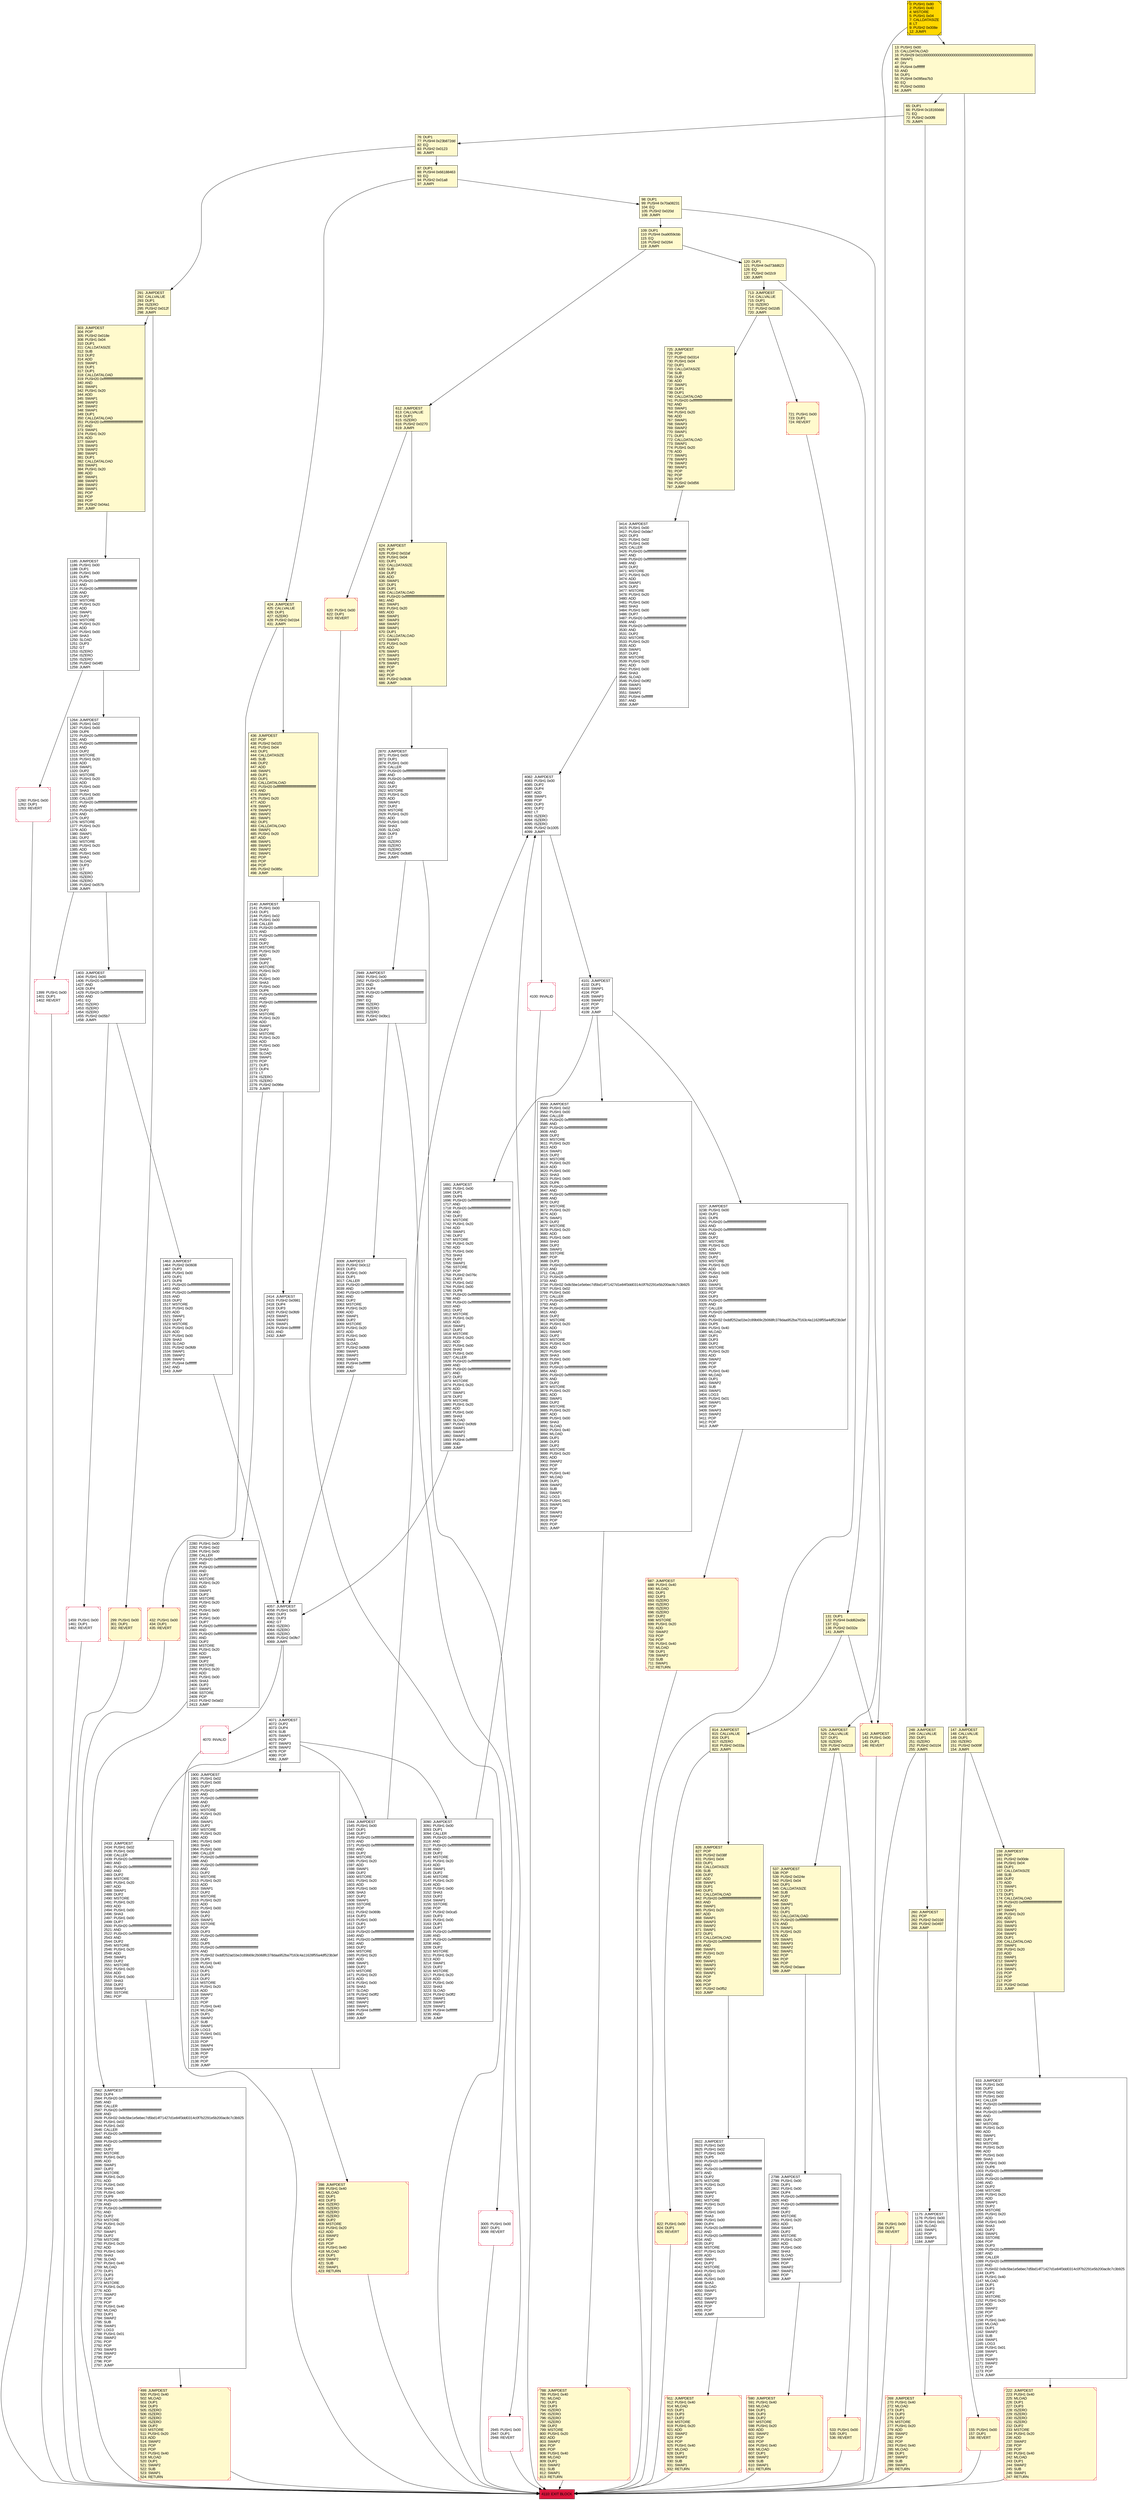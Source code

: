 digraph G {
bgcolor=transparent rankdir=UD;
node [shape=box style=filled color=black fillcolor=white fontname=arial fontcolor=black];
98 [label="98: DUP1\l99: PUSH4 0x70a08231\l104: EQ\l105: PUSH2 0x020d\l108: JUMPI\l" fillcolor=lemonchiffon ];
1175 [label="1175: JUMPDEST\l1176: PUSH1 0x00\l1178: PUSH1 0x01\l1180: SLOAD\l1181: SWAP1\l1182: POP\l1183: SWAP1\l1184: JUMP\l" ];
291 [label="291: JUMPDEST\l292: CALLVALUE\l293: DUP1\l294: ISZERO\l295: PUSH2 0x012f\l298: JUMPI\l" fillcolor=lemonchiffon ];
4101 [label="4101: JUMPDEST\l4102: DUP1\l4103: SWAP1\l4104: POP\l4105: SWAP3\l4106: SWAP2\l4107: POP\l4108: POP\l4109: JUMP\l" ];
147 [label="147: JUMPDEST\l148: CALLVALUE\l149: DUP1\l150: ISZERO\l151: PUSH2 0x009f\l154: JUMPI\l" fillcolor=lemonchiffon ];
299 [label="299: PUSH1 0x00\l301: DUP1\l302: REVERT\l" fillcolor=lemonchiffon shape=Msquare color=crimson ];
3559 [label="3559: JUMPDEST\l3560: PUSH1 0x02\l3562: PUSH1 0x00\l3564: CALLER\l3565: PUSH20 0xffffffffffffffffffffffffffffffffffffffff\l3586: AND\l3587: PUSH20 0xffffffffffffffffffffffffffffffffffffffff\l3608: AND\l3609: DUP2\l3610: MSTORE\l3611: PUSH1 0x20\l3613: ADD\l3614: SWAP1\l3615: DUP2\l3616: MSTORE\l3617: PUSH1 0x20\l3619: ADD\l3620: PUSH1 0x00\l3622: SHA3\l3623: PUSH1 0x00\l3625: DUP6\l3626: PUSH20 0xffffffffffffffffffffffffffffffffffffffff\l3647: AND\l3648: PUSH20 0xffffffffffffffffffffffffffffffffffffffff\l3669: AND\l3670: DUP2\l3671: MSTORE\l3672: PUSH1 0x20\l3674: ADD\l3675: SWAP1\l3676: DUP2\l3677: MSTORE\l3678: PUSH1 0x20\l3680: ADD\l3681: PUSH1 0x00\l3683: SHA3\l3684: DUP2\l3685: SWAP1\l3686: SSTORE\l3687: POP\l3688: DUP3\l3689: PUSH20 0xffffffffffffffffffffffffffffffffffffffff\l3710: AND\l3711: CALLER\l3712: PUSH20 0xffffffffffffffffffffffffffffffffffffffff\l3733: AND\l3734: PUSH32 0x8c5be1e5ebec7d5bd14f71427d1e84f3dd0314c0f7b2291e5b200ac8c7c3b925\l3767: PUSH1 0x02\l3769: PUSH1 0x00\l3771: CALLER\l3772: PUSH20 0xffffffffffffffffffffffffffffffffffffffff\l3793: AND\l3794: PUSH20 0xffffffffffffffffffffffffffffffffffffffff\l3815: AND\l3816: DUP2\l3817: MSTORE\l3818: PUSH1 0x20\l3820: ADD\l3821: SWAP1\l3822: DUP2\l3823: MSTORE\l3824: PUSH1 0x20\l3826: ADD\l3827: PUSH1 0x00\l3829: SHA3\l3830: PUSH1 0x00\l3832: DUP8\l3833: PUSH20 0xffffffffffffffffffffffffffffffffffffffff\l3854: AND\l3855: PUSH20 0xffffffffffffffffffffffffffffffffffffffff\l3876: AND\l3877: DUP2\l3878: MSTORE\l3879: PUSH1 0x20\l3881: ADD\l3882: SWAP1\l3883: DUP2\l3884: MSTORE\l3885: PUSH1 0x20\l3887: ADD\l3888: PUSH1 0x00\l3890: SHA3\l3891: SLOAD\l3892: PUSH1 0x40\l3894: MLOAD\l3895: DUP1\l3896: DUP3\l3897: DUP2\l3898: MSTORE\l3899: PUSH1 0x20\l3901: ADD\l3902: SWAP2\l3903: POP\l3904: POP\l3905: PUSH1 0x40\l3907: MLOAD\l3908: DUP1\l3909: SWAP2\l3910: SUB\l3911: SWAP1\l3912: LOG3\l3913: PUSH1 0x01\l3915: SWAP1\l3916: POP\l3917: SWAP3\l3918: SWAP2\l3919: POP\l3920: POP\l3921: JUMP\l" ];
142 [label="142: JUMPDEST\l143: PUSH1 0x00\l145: DUP1\l146: REVERT\l" fillcolor=lemonchiffon shape=Msquare color=crimson ];
3414 [label="3414: JUMPDEST\l3415: PUSH1 0x00\l3417: PUSH2 0x0de7\l3420: DUP3\l3421: PUSH1 0x02\l3423: PUSH1 0x00\l3425: CALLER\l3426: PUSH20 0xffffffffffffffffffffffffffffffffffffffff\l3447: AND\l3448: PUSH20 0xffffffffffffffffffffffffffffffffffffffff\l3469: AND\l3470: DUP2\l3471: MSTORE\l3472: PUSH1 0x20\l3474: ADD\l3475: SWAP1\l3476: DUP2\l3477: MSTORE\l3478: PUSH1 0x20\l3480: ADD\l3481: PUSH1 0x00\l3483: SHA3\l3484: PUSH1 0x00\l3486: DUP7\l3487: PUSH20 0xffffffffffffffffffffffffffffffffffffffff\l3508: AND\l3509: PUSH20 0xffffffffffffffffffffffffffffffffffffffff\l3530: AND\l3531: DUP2\l3532: MSTORE\l3533: PUSH1 0x20\l3535: ADD\l3536: SWAP1\l3537: DUP2\l3538: MSTORE\l3539: PUSH1 0x20\l3541: ADD\l3542: PUSH1 0x00\l3544: SHA3\l3545: SLOAD\l3546: PUSH2 0x0ff2\l3549: SWAP1\l3550: SWAP2\l3551: SWAP1\l3552: PUSH4 0xffffffff\l3557: AND\l3558: JUMP\l" ];
4110 [label="4110: EXIT BLOCK\l" fillcolor=crimson ];
432 [label="432: PUSH1 0x00\l434: DUP1\l435: REVERT\l" fillcolor=lemonchiffon shape=Msquare color=crimson ];
1459 [label="1459: PUSH1 0x00\l1461: DUP1\l1462: REVERT\l" shape=Msquare color=crimson ];
687 [label="687: JUMPDEST\l688: PUSH1 0x40\l690: MLOAD\l691: DUP1\l692: DUP3\l693: ISZERO\l694: ISZERO\l695: ISZERO\l696: ISZERO\l697: DUP2\l698: MSTORE\l699: PUSH1 0x20\l701: ADD\l702: SWAP2\l703: POP\l704: POP\l705: PUSH1 0x40\l707: MLOAD\l708: DUP1\l709: SWAP2\l710: SUB\l711: SWAP1\l712: RETURN\l" fillcolor=lemonchiffon shape=Msquare color=crimson ];
109 [label="109: DUP1\l110: PUSH4 0xa9059cbb\l115: EQ\l116: PUSH2 0x0264\l119: JUMPI\l" fillcolor=lemonchiffon ];
822 [label="822: PUSH1 0x00\l824: DUP1\l825: REVERT\l" fillcolor=lemonchiffon shape=Msquare color=crimson ];
13 [label="13: PUSH1 0x00\l15: CALLDATALOAD\l16: PUSH29 0x0100000000000000000000000000000000000000000000000000000000\l46: SWAP1\l47: DIV\l48: PUSH4 0xffffffff\l53: AND\l54: DUP1\l55: PUSH4 0x095ea7b3\l60: EQ\l61: PUSH2 0x0093\l64: JUMPI\l" fillcolor=lemonchiffon ];
525 [label="525: JUMPDEST\l526: CALLVALUE\l527: DUP1\l528: ISZERO\l529: PUSH2 0x0219\l532: JUMPI\l" fillcolor=lemonchiffon ];
1185 [label="1185: JUMPDEST\l1186: PUSH1 0x00\l1188: DUP1\l1189: PUSH1 0x00\l1191: DUP6\l1192: PUSH20 0xffffffffffffffffffffffffffffffffffffffff\l1213: AND\l1214: PUSH20 0xffffffffffffffffffffffffffffffffffffffff\l1235: AND\l1236: DUP2\l1237: MSTORE\l1238: PUSH1 0x20\l1240: ADD\l1241: SWAP1\l1242: DUP2\l1243: MSTORE\l1244: PUSH1 0x20\l1246: ADD\l1247: PUSH1 0x00\l1249: SHA3\l1250: SLOAD\l1251: DUP3\l1252: GT\l1253: ISZERO\l1254: ISZERO\l1255: ISZERO\l1256: PUSH2 0x04f0\l1259: JUMPI\l" ];
1900 [label="1900: JUMPDEST\l1901: PUSH1 0x02\l1903: PUSH1 0x00\l1905: DUP7\l1906: PUSH20 0xffffffffffffffffffffffffffffffffffffffff\l1927: AND\l1928: PUSH20 0xffffffffffffffffffffffffffffffffffffffff\l1949: AND\l1950: DUP2\l1951: MSTORE\l1952: PUSH1 0x20\l1954: ADD\l1955: SWAP1\l1956: DUP2\l1957: MSTORE\l1958: PUSH1 0x20\l1960: ADD\l1961: PUSH1 0x00\l1963: SHA3\l1964: PUSH1 0x00\l1966: CALLER\l1967: PUSH20 0xffffffffffffffffffffffffffffffffffffffff\l1988: AND\l1989: PUSH20 0xffffffffffffffffffffffffffffffffffffffff\l2010: AND\l2011: DUP2\l2012: MSTORE\l2013: PUSH1 0x20\l2015: ADD\l2016: SWAP1\l2017: DUP2\l2018: MSTORE\l2019: PUSH1 0x20\l2021: ADD\l2022: PUSH1 0x00\l2024: SHA3\l2025: DUP2\l2026: SWAP1\l2027: SSTORE\l2028: POP\l2029: DUP3\l2030: PUSH20 0xffffffffffffffffffffffffffffffffffffffff\l2051: AND\l2052: DUP5\l2053: PUSH20 0xffffffffffffffffffffffffffffffffffffffff\l2074: AND\l2075: PUSH32 0xddf252ad1be2c89b69c2b068fc378daa952ba7f163c4a11628f55a4df523b3ef\l2108: DUP5\l2109: PUSH1 0x40\l2111: MLOAD\l2112: DUP1\l2113: DUP3\l2114: DUP2\l2115: MSTORE\l2116: PUSH1 0x20\l2118: ADD\l2119: SWAP2\l2120: POP\l2121: POP\l2122: PUSH1 0x40\l2124: MLOAD\l2125: DUP1\l2126: SWAP2\l2127: SUB\l2128: SWAP1\l2129: LOG3\l2130: PUSH1 0x01\l2132: SWAP1\l2133: POP\l2134: SWAP4\l2135: SWAP3\l2136: POP\l2137: POP\l2138: POP\l2139: JUMP\l" ];
3005 [label="3005: PUSH1 0x00\l3007: DUP1\l3008: REVERT\l" shape=Msquare color=crimson ];
436 [label="436: JUMPDEST\l437: POP\l438: PUSH2 0x01f3\l441: PUSH1 0x04\l443: DUP1\l444: CALLDATASIZE\l445: SUB\l446: DUP2\l447: ADD\l448: SWAP1\l449: DUP1\l450: DUP1\l451: CALLDATALOAD\l452: PUSH20 0xffffffffffffffffffffffffffffffffffffffff\l473: AND\l474: SWAP1\l475: PUSH1 0x20\l477: ADD\l478: SWAP1\l479: SWAP3\l480: SWAP2\l481: SWAP1\l482: DUP1\l483: CALLDATALOAD\l484: SWAP1\l485: PUSH1 0x20\l487: ADD\l488: SWAP1\l489: SWAP3\l490: SWAP2\l491: SWAP1\l492: POP\l493: POP\l494: POP\l495: PUSH2 0x085c\l498: JUMP\l" fillcolor=lemonchiffon ];
2945 [label="2945: PUSH1 0x00\l2947: DUP1\l2948: REVERT\l" shape=Msquare color=crimson ];
256 [label="256: PUSH1 0x00\l258: DUP1\l259: REVERT\l" fillcolor=lemonchiffon shape=Msquare color=crimson ];
1403 [label="1403: JUMPDEST\l1404: PUSH1 0x00\l1406: PUSH20 0xffffffffffffffffffffffffffffffffffffffff\l1427: AND\l1428: DUP4\l1429: PUSH20 0xffffffffffffffffffffffffffffffffffffffff\l1450: AND\l1451: EQ\l1452: ISZERO\l1453: ISZERO\l1454: ISZERO\l1455: PUSH2 0x05b7\l1458: JUMPI\l" ];
2280 [label="2280: PUSH1 0x00\l2282: PUSH1 0x02\l2284: PUSH1 0x00\l2286: CALLER\l2287: PUSH20 0xffffffffffffffffffffffffffffffffffffffff\l2308: AND\l2309: PUSH20 0xffffffffffffffffffffffffffffffffffffffff\l2330: AND\l2331: DUP2\l2332: MSTORE\l2333: PUSH1 0x20\l2335: ADD\l2336: SWAP1\l2337: DUP2\l2338: MSTORE\l2339: PUSH1 0x20\l2341: ADD\l2342: PUSH1 0x00\l2344: SHA3\l2345: PUSH1 0x00\l2347: DUP7\l2348: PUSH20 0xffffffffffffffffffffffffffffffffffffffff\l2369: AND\l2370: PUSH20 0xffffffffffffffffffffffffffffffffffffffff\l2391: AND\l2392: DUP2\l2393: MSTORE\l2394: PUSH1 0x20\l2396: ADD\l2397: SWAP1\l2398: DUP2\l2399: MSTORE\l2400: PUSH1 0x20\l2402: ADD\l2403: PUSH1 0x00\l2405: SHA3\l2406: DUP2\l2407: SWAP1\l2408: SSTORE\l2409: POP\l2410: PUSH2 0x0a02\l2413: JUMP\l" ];
788 [label="788: JUMPDEST\l789: PUSH1 0x40\l791: MLOAD\l792: DUP1\l793: DUP3\l794: ISZERO\l795: ISZERO\l796: ISZERO\l797: ISZERO\l798: DUP2\l799: MSTORE\l800: PUSH1 0x20\l802: ADD\l803: SWAP2\l804: POP\l805: POP\l806: PUSH1 0x40\l808: MLOAD\l809: DUP1\l810: SWAP2\l811: SUB\l812: SWAP1\l813: RETURN\l" fillcolor=lemonchiffon shape=Msquare color=crimson ];
624 [label="624: JUMPDEST\l625: POP\l626: PUSH2 0x02af\l629: PUSH1 0x04\l631: DUP1\l632: CALLDATASIZE\l633: SUB\l634: DUP2\l635: ADD\l636: SWAP1\l637: DUP1\l638: DUP1\l639: CALLDATALOAD\l640: PUSH20 0xffffffffffffffffffffffffffffffffffffffff\l661: AND\l662: SWAP1\l663: PUSH1 0x20\l665: ADD\l666: SWAP1\l667: SWAP3\l668: SWAP2\l669: SWAP1\l670: DUP1\l671: CALLDATALOAD\l672: SWAP1\l673: PUSH1 0x20\l675: ADD\l676: SWAP1\l677: SWAP3\l678: SWAP2\l679: SWAP1\l680: POP\l681: POP\l682: POP\l683: PUSH2 0x0b36\l686: JUMP\l" fillcolor=lemonchiffon ];
713 [label="713: JUMPDEST\l714: CALLVALUE\l715: DUP1\l716: ISZERO\l717: PUSH2 0x02d5\l720: JUMPI\l" fillcolor=lemonchiffon ];
398 [label="398: JUMPDEST\l399: PUSH1 0x40\l401: MLOAD\l402: DUP1\l403: DUP3\l404: ISZERO\l405: ISZERO\l406: ISZERO\l407: ISZERO\l408: DUP2\l409: MSTORE\l410: PUSH1 0x20\l412: ADD\l413: SWAP2\l414: POP\l415: POP\l416: PUSH1 0x40\l418: MLOAD\l419: DUP1\l420: SWAP2\l421: SUB\l422: SWAP1\l423: RETURN\l" fillcolor=lemonchiffon shape=Msquare color=crimson ];
1264 [label="1264: JUMPDEST\l1265: PUSH1 0x02\l1267: PUSH1 0x00\l1269: DUP6\l1270: PUSH20 0xffffffffffffffffffffffffffffffffffffffff\l1291: AND\l1292: PUSH20 0xffffffffffffffffffffffffffffffffffffffff\l1313: AND\l1314: DUP2\l1315: MSTORE\l1316: PUSH1 0x20\l1318: ADD\l1319: SWAP1\l1320: DUP2\l1321: MSTORE\l1322: PUSH1 0x20\l1324: ADD\l1325: PUSH1 0x00\l1327: SHA3\l1328: PUSH1 0x00\l1330: CALLER\l1331: PUSH20 0xffffffffffffffffffffffffffffffffffffffff\l1352: AND\l1353: PUSH20 0xffffffffffffffffffffffffffffffffffffffff\l1374: AND\l1375: DUP2\l1376: MSTORE\l1377: PUSH1 0x20\l1379: ADD\l1380: SWAP1\l1381: DUP2\l1382: MSTORE\l1383: PUSH1 0x20\l1385: ADD\l1386: PUSH1 0x00\l1388: SHA3\l1389: SLOAD\l1390: DUP3\l1391: GT\l1392: ISZERO\l1393: ISZERO\l1394: ISZERO\l1395: PUSH2 0x057b\l1398: JUMPI\l" ];
120 [label="120: DUP1\l121: PUSH4 0xd73dd623\l126: EQ\l127: PUSH2 0x02c9\l130: JUMPI\l" fillcolor=lemonchiffon ];
533 [label="533: PUSH1 0x00\l535: DUP1\l536: REVERT\l" fillcolor=lemonchiffon shape=Msquare color=crimson ];
2414 [label="2414: JUMPDEST\l2415: PUSH2 0x0981\l2418: DUP4\l2419: DUP3\l2420: PUSH2 0x0fd9\l2423: SWAP1\l2424: SWAP2\l2425: SWAP1\l2426: PUSH4 0xffffffff\l2431: AND\l2432: JUMP\l" ];
725 [label="725: JUMPDEST\l726: POP\l727: PUSH2 0x0314\l730: PUSH1 0x04\l732: DUP1\l733: CALLDATASIZE\l734: SUB\l735: DUP2\l736: ADD\l737: SWAP1\l738: DUP1\l739: DUP1\l740: CALLDATALOAD\l741: PUSH20 0xffffffffffffffffffffffffffffffffffffffff\l762: AND\l763: SWAP1\l764: PUSH1 0x20\l766: ADD\l767: SWAP1\l768: SWAP3\l769: SWAP2\l770: SWAP1\l771: DUP1\l772: CALLDATALOAD\l773: SWAP1\l774: PUSH1 0x20\l776: ADD\l777: SWAP1\l778: SWAP3\l779: SWAP2\l780: SWAP1\l781: POP\l782: POP\l783: POP\l784: PUSH2 0x0d56\l787: JUMP\l" fillcolor=lemonchiffon ];
155 [label="155: PUSH1 0x00\l157: DUP1\l158: REVERT\l" fillcolor=lemonchiffon shape=Msquare color=crimson ];
3090 [label="3090: JUMPDEST\l3091: PUSH1 0x00\l3093: DUP1\l3094: CALLER\l3095: PUSH20 0xffffffffffffffffffffffffffffffffffffffff\l3116: AND\l3117: PUSH20 0xffffffffffffffffffffffffffffffffffffffff\l3138: AND\l3139: DUP2\l3140: MSTORE\l3141: PUSH1 0x20\l3143: ADD\l3144: SWAP1\l3145: DUP2\l3146: MSTORE\l3147: PUSH1 0x20\l3149: ADD\l3150: PUSH1 0x00\l3152: SHA3\l3153: DUP2\l3154: SWAP1\l3155: SSTORE\l3156: POP\l3157: PUSH2 0x0ca5\l3160: DUP3\l3161: PUSH1 0x00\l3163: DUP1\l3164: DUP7\l3165: PUSH20 0xffffffffffffffffffffffffffffffffffffffff\l3186: AND\l3187: PUSH20 0xffffffffffffffffffffffffffffffffffffffff\l3208: AND\l3209: DUP2\l3210: MSTORE\l3211: PUSH1 0x20\l3213: ADD\l3214: SWAP1\l3215: DUP2\l3216: MSTORE\l3217: PUSH1 0x20\l3219: ADD\l3220: PUSH1 0x00\l3222: SHA3\l3223: SLOAD\l3224: PUSH2 0x0ff2\l3227: SWAP1\l3228: SWAP2\l3229: SWAP1\l3230: PUSH4 0xffffffff\l3235: AND\l3236: JUMP\l" ];
4100 [label="4100: INVALID\l" shape=Msquare color=crimson ];
2140 [label="2140: JUMPDEST\l2141: PUSH1 0x00\l2143: DUP1\l2144: PUSH1 0x02\l2146: PUSH1 0x00\l2148: CALLER\l2149: PUSH20 0xffffffffffffffffffffffffffffffffffffffff\l2170: AND\l2171: PUSH20 0xffffffffffffffffffffffffffffffffffffffff\l2192: AND\l2193: DUP2\l2194: MSTORE\l2195: PUSH1 0x20\l2197: ADD\l2198: SWAP1\l2199: DUP2\l2200: MSTORE\l2201: PUSH1 0x20\l2203: ADD\l2204: PUSH1 0x00\l2206: SHA3\l2207: PUSH1 0x00\l2209: DUP6\l2210: PUSH20 0xffffffffffffffffffffffffffffffffffffffff\l2231: AND\l2232: PUSH20 0xffffffffffffffffffffffffffffffffffffffff\l2253: AND\l2254: DUP2\l2255: MSTORE\l2256: PUSH1 0x20\l2258: ADD\l2259: SWAP1\l2260: DUP2\l2261: MSTORE\l2262: PUSH1 0x20\l2264: ADD\l2265: PUSH1 0x00\l2267: SHA3\l2268: SLOAD\l2269: SWAP1\l2270: POP\l2271: DUP1\l2272: DUP4\l2273: LT\l2274: ISZERO\l2275: ISZERO\l2276: PUSH2 0x096e\l2279: JUMPI\l" ];
911 [label="911: JUMPDEST\l912: PUSH1 0x40\l914: MLOAD\l915: DUP1\l916: DUP3\l917: DUP2\l918: MSTORE\l919: PUSH1 0x20\l921: ADD\l922: SWAP2\l923: POP\l924: POP\l925: PUSH1 0x40\l927: MLOAD\l928: DUP1\l929: SWAP2\l930: SUB\l931: SWAP1\l932: RETURN\l" fillcolor=lemonchiffon shape=Msquare color=crimson ];
269 [label="269: JUMPDEST\l270: PUSH1 0x40\l272: MLOAD\l273: DUP1\l274: DUP3\l275: DUP2\l276: MSTORE\l277: PUSH1 0x20\l279: ADD\l280: SWAP2\l281: POP\l282: POP\l283: PUSH1 0x40\l285: MLOAD\l286: DUP1\l287: SWAP2\l288: SUB\l289: SWAP1\l290: RETURN\l" fillcolor=lemonchiffon shape=Msquare color=crimson ];
814 [label="814: JUMPDEST\l815: CALLVALUE\l816: DUP1\l817: ISZERO\l818: PUSH2 0x033a\l821: JUMPI\l" fillcolor=lemonchiffon ];
159 [label="159: JUMPDEST\l160: POP\l161: PUSH2 0x00de\l164: PUSH1 0x04\l166: DUP1\l167: CALLDATASIZE\l168: SUB\l169: DUP2\l170: ADD\l171: SWAP1\l172: DUP1\l173: DUP1\l174: CALLDATALOAD\l175: PUSH20 0xffffffffffffffffffffffffffffffffffffffff\l196: AND\l197: SWAP1\l198: PUSH1 0x20\l200: ADD\l201: SWAP1\l202: SWAP3\l203: SWAP2\l204: SWAP1\l205: DUP1\l206: CALLDATALOAD\l207: SWAP1\l208: PUSH1 0x20\l210: ADD\l211: SWAP1\l212: SWAP3\l213: SWAP2\l214: SWAP1\l215: POP\l216: POP\l217: POP\l218: PUSH2 0x03a5\l221: JUMP\l" fillcolor=lemonchiffon ];
3009 [label="3009: JUMPDEST\l3010: PUSH2 0x0c12\l3013: DUP3\l3014: PUSH1 0x00\l3016: DUP1\l3017: CALLER\l3018: PUSH20 0xffffffffffffffffffffffffffffffffffffffff\l3039: AND\l3040: PUSH20 0xffffffffffffffffffffffffffffffffffffffff\l3061: AND\l3062: DUP2\l3063: MSTORE\l3064: PUSH1 0x20\l3066: ADD\l3067: SWAP1\l3068: DUP2\l3069: MSTORE\l3070: PUSH1 0x20\l3072: ADD\l3073: PUSH1 0x00\l3075: SHA3\l3076: SLOAD\l3077: PUSH2 0x0fd9\l3080: SWAP1\l3081: SWAP2\l3082: SWAP1\l3083: PUSH4 0xffffffff\l3088: AND\l3089: JUMP\l" ];
537 [label="537: JUMPDEST\l538: POP\l539: PUSH2 0x024e\l542: PUSH1 0x04\l544: DUP1\l545: CALLDATASIZE\l546: SUB\l547: DUP2\l548: ADD\l549: SWAP1\l550: DUP1\l551: DUP1\l552: CALLDATALOAD\l553: PUSH20 0xffffffffffffffffffffffffffffffffffffffff\l574: AND\l575: SWAP1\l576: PUSH1 0x20\l578: ADD\l579: SWAP1\l580: SWAP3\l581: SWAP2\l582: SWAP1\l583: POP\l584: POP\l585: POP\l586: PUSH2 0x0aee\l589: JUMP\l" fillcolor=lemonchiffon ];
2433 [label="2433: JUMPDEST\l2434: PUSH1 0x02\l2436: PUSH1 0x00\l2438: CALLER\l2439: PUSH20 0xffffffffffffffffffffffffffffffffffffffff\l2460: AND\l2461: PUSH20 0xffffffffffffffffffffffffffffffffffffffff\l2482: AND\l2483: DUP2\l2484: MSTORE\l2485: PUSH1 0x20\l2487: ADD\l2488: SWAP1\l2489: DUP2\l2490: MSTORE\l2491: PUSH1 0x20\l2493: ADD\l2494: PUSH1 0x00\l2496: SHA3\l2497: PUSH1 0x00\l2499: DUP7\l2500: PUSH20 0xffffffffffffffffffffffffffffffffffffffff\l2521: AND\l2522: PUSH20 0xffffffffffffffffffffffffffffffffffffffff\l2543: AND\l2544: DUP2\l2545: MSTORE\l2546: PUSH1 0x20\l2548: ADD\l2549: SWAP1\l2550: DUP2\l2551: MSTORE\l2552: PUSH1 0x20\l2554: ADD\l2555: PUSH1 0x00\l2557: SHA3\l2558: DUP2\l2559: SWAP1\l2560: SSTORE\l2561: POP\l" ];
131 [label="131: DUP1\l132: PUSH4 0xdd62ed3e\l137: EQ\l138: PUSH2 0x032e\l141: JUMPI\l" fillcolor=lemonchiffon ];
826 [label="826: JUMPDEST\l827: POP\l828: PUSH2 0x038f\l831: PUSH1 0x04\l833: DUP1\l834: CALLDATASIZE\l835: SUB\l836: DUP2\l837: ADD\l838: SWAP1\l839: DUP1\l840: DUP1\l841: CALLDATALOAD\l842: PUSH20 0xffffffffffffffffffffffffffffffffffffffff\l863: AND\l864: SWAP1\l865: PUSH1 0x20\l867: ADD\l868: SWAP1\l869: SWAP3\l870: SWAP2\l871: SWAP1\l872: DUP1\l873: CALLDATALOAD\l874: PUSH20 0xffffffffffffffffffffffffffffffffffffffff\l895: AND\l896: SWAP1\l897: PUSH1 0x20\l899: ADD\l900: SWAP1\l901: SWAP3\l902: SWAP2\l903: SWAP1\l904: POP\l905: POP\l906: POP\l907: PUSH2 0x0f52\l910: JUMP\l" fillcolor=lemonchiffon ];
3922 [label="3922: JUMPDEST\l3923: PUSH1 0x00\l3925: PUSH1 0x02\l3927: PUSH1 0x00\l3929: DUP5\l3930: PUSH20 0xffffffffffffffffffffffffffffffffffffffff\l3951: AND\l3952: PUSH20 0xffffffffffffffffffffffffffffffffffffffff\l3973: AND\l3974: DUP2\l3975: MSTORE\l3976: PUSH1 0x20\l3978: ADD\l3979: SWAP1\l3980: DUP2\l3981: MSTORE\l3982: PUSH1 0x20\l3984: ADD\l3985: PUSH1 0x00\l3987: SHA3\l3988: PUSH1 0x00\l3990: DUP4\l3991: PUSH20 0xffffffffffffffffffffffffffffffffffffffff\l4012: AND\l4013: PUSH20 0xffffffffffffffffffffffffffffffffffffffff\l4034: AND\l4035: DUP2\l4036: MSTORE\l4037: PUSH1 0x20\l4039: ADD\l4040: SWAP1\l4041: DUP2\l4042: MSTORE\l4043: PUSH1 0x20\l4045: ADD\l4046: PUSH1 0x00\l4048: SHA3\l4049: SLOAD\l4050: SWAP1\l4051: POP\l4052: SWAP3\l4053: SWAP2\l4054: POP\l4055: POP\l4056: JUMP\l" ];
65 [label="65: DUP1\l66: PUSH4 0x18160ddd\l71: EQ\l72: PUSH2 0x00f8\l75: JUMPI\l" fillcolor=lemonchiffon ];
4082 [label="4082: JUMPDEST\l4083: PUSH1 0x00\l4085: DUP2\l4086: DUP4\l4087: ADD\l4088: SWAP1\l4089: POP\l4090: DUP3\l4091: DUP2\l4092: LT\l4093: ISZERO\l4094: ISZERO\l4095: ISZERO\l4096: PUSH2 0x1005\l4099: JUMPI\l" ];
1463 [label="1463: JUMPDEST\l1464: PUSH2 0x0608\l1467: DUP3\l1468: PUSH1 0x00\l1470: DUP1\l1471: DUP8\l1472: PUSH20 0xffffffffffffffffffffffffffffffffffffffff\l1493: AND\l1494: PUSH20 0xffffffffffffffffffffffffffffffffffffffff\l1515: AND\l1516: DUP2\l1517: MSTORE\l1518: PUSH1 0x20\l1520: ADD\l1521: SWAP1\l1522: DUP2\l1523: MSTORE\l1524: PUSH1 0x20\l1526: ADD\l1527: PUSH1 0x00\l1529: SHA3\l1530: SLOAD\l1531: PUSH2 0x0fd9\l1534: SWAP1\l1535: SWAP2\l1536: SWAP1\l1537: PUSH4 0xffffffff\l1542: AND\l1543: JUMP\l" ];
620 [label="620: PUSH1 0x00\l622: DUP1\l623: REVERT\l" fillcolor=lemonchiffon shape=Msquare color=crimson ];
1260 [label="1260: PUSH1 0x00\l1262: DUP1\l1263: REVERT\l" shape=Msquare color=crimson ];
499 [label="499: JUMPDEST\l500: PUSH1 0x40\l502: MLOAD\l503: DUP1\l504: DUP3\l505: ISZERO\l506: ISZERO\l507: ISZERO\l508: ISZERO\l509: DUP2\l510: MSTORE\l511: PUSH1 0x20\l513: ADD\l514: SWAP2\l515: POP\l516: POP\l517: PUSH1 0x40\l519: MLOAD\l520: DUP1\l521: SWAP2\l522: SUB\l523: SWAP1\l524: RETURN\l" fillcolor=lemonchiffon shape=Msquare color=crimson ];
1399 [label="1399: PUSH1 0x00\l1401: DUP1\l1402: REVERT\l" shape=Msquare color=crimson ];
2949 [label="2949: JUMPDEST\l2950: PUSH1 0x00\l2952: PUSH20 0xffffffffffffffffffffffffffffffffffffffff\l2973: AND\l2974: DUP4\l2975: PUSH20 0xffffffffffffffffffffffffffffffffffffffff\l2996: AND\l2997: EQ\l2998: ISZERO\l2999: ISZERO\l3000: ISZERO\l3001: PUSH2 0x0bc1\l3004: JUMPI\l" ];
4070 [label="4070: INVALID\l" shape=Msquare color=crimson ];
87 [label="87: DUP1\l88: PUSH4 0x66188463\l93: EQ\l94: PUSH2 0x01a8\l97: JUMPI\l" fillcolor=lemonchiffon ];
424 [label="424: JUMPDEST\l425: CALLVALUE\l426: DUP1\l427: ISZERO\l428: PUSH2 0x01b4\l431: JUMPI\l" fillcolor=lemonchiffon ];
4071 [label="4071: JUMPDEST\l4072: DUP2\l4073: DUP4\l4074: SUB\l4075: SWAP1\l4076: POP\l4077: SWAP3\l4078: SWAP2\l4079: POP\l4080: POP\l4081: JUMP\l" ];
222 [label="222: JUMPDEST\l223: PUSH1 0x40\l225: MLOAD\l226: DUP1\l227: DUP3\l228: ISZERO\l229: ISZERO\l230: ISZERO\l231: ISZERO\l232: DUP2\l233: MSTORE\l234: PUSH1 0x20\l236: ADD\l237: SWAP2\l238: POP\l239: POP\l240: PUSH1 0x40\l242: MLOAD\l243: DUP1\l244: SWAP2\l245: SUB\l246: SWAP1\l247: RETURN\l" fillcolor=lemonchiffon shape=Msquare color=crimson ];
248 [label="248: JUMPDEST\l249: CALLVALUE\l250: DUP1\l251: ISZERO\l252: PUSH2 0x0104\l255: JUMPI\l" fillcolor=lemonchiffon ];
933 [label="933: JUMPDEST\l934: PUSH1 0x00\l936: DUP2\l937: PUSH1 0x02\l939: PUSH1 0x00\l941: CALLER\l942: PUSH20 0xffffffffffffffffffffffffffffffffffffffff\l963: AND\l964: PUSH20 0xffffffffffffffffffffffffffffffffffffffff\l985: AND\l986: DUP2\l987: MSTORE\l988: PUSH1 0x20\l990: ADD\l991: SWAP1\l992: DUP2\l993: MSTORE\l994: PUSH1 0x20\l996: ADD\l997: PUSH1 0x00\l999: SHA3\l1000: PUSH1 0x00\l1002: DUP6\l1003: PUSH20 0xffffffffffffffffffffffffffffffffffffffff\l1024: AND\l1025: PUSH20 0xffffffffffffffffffffffffffffffffffffffff\l1046: AND\l1047: DUP2\l1048: MSTORE\l1049: PUSH1 0x20\l1051: ADD\l1052: SWAP1\l1053: DUP2\l1054: MSTORE\l1055: PUSH1 0x20\l1057: ADD\l1058: PUSH1 0x00\l1060: SHA3\l1061: DUP2\l1062: SWAP1\l1063: SSTORE\l1064: POP\l1065: DUP3\l1066: PUSH20 0xffffffffffffffffffffffffffffffffffffffff\l1087: AND\l1088: CALLER\l1089: PUSH20 0xffffffffffffffffffffffffffffffffffffffff\l1110: AND\l1111: PUSH32 0x8c5be1e5ebec7d5bd14f71427d1e84f3dd0314c0f7b2291e5b200ac8c7c3b925\l1144: DUP5\l1145: PUSH1 0x40\l1147: MLOAD\l1148: DUP1\l1149: DUP3\l1150: DUP2\l1151: MSTORE\l1152: PUSH1 0x20\l1154: ADD\l1155: SWAP2\l1156: POP\l1157: POP\l1158: PUSH1 0x40\l1160: MLOAD\l1161: DUP1\l1162: SWAP2\l1163: SUB\l1164: SWAP1\l1165: LOG3\l1166: PUSH1 0x01\l1168: SWAP1\l1169: POP\l1170: SWAP3\l1171: SWAP2\l1172: POP\l1173: POP\l1174: JUMP\l" ];
1691 [label="1691: JUMPDEST\l1692: PUSH1 0x00\l1694: DUP1\l1695: DUP6\l1696: PUSH20 0xffffffffffffffffffffffffffffffffffffffff\l1717: AND\l1718: PUSH20 0xffffffffffffffffffffffffffffffffffffffff\l1739: AND\l1740: DUP2\l1741: MSTORE\l1742: PUSH1 0x20\l1744: ADD\l1745: SWAP1\l1746: DUP2\l1747: MSTORE\l1748: PUSH1 0x20\l1750: ADD\l1751: PUSH1 0x00\l1753: SHA3\l1754: DUP2\l1755: SWAP1\l1756: SSTORE\l1757: POP\l1758: PUSH2 0x076c\l1761: DUP3\l1762: PUSH1 0x02\l1764: PUSH1 0x00\l1766: DUP8\l1767: PUSH20 0xffffffffffffffffffffffffffffffffffffffff\l1788: AND\l1789: PUSH20 0xffffffffffffffffffffffffffffffffffffffff\l1810: AND\l1811: DUP2\l1812: MSTORE\l1813: PUSH1 0x20\l1815: ADD\l1816: SWAP1\l1817: DUP2\l1818: MSTORE\l1819: PUSH1 0x20\l1821: ADD\l1822: PUSH1 0x00\l1824: SHA3\l1825: PUSH1 0x00\l1827: CALLER\l1828: PUSH20 0xffffffffffffffffffffffffffffffffffffffff\l1849: AND\l1850: PUSH20 0xffffffffffffffffffffffffffffffffffffffff\l1871: AND\l1872: DUP2\l1873: MSTORE\l1874: PUSH1 0x20\l1876: ADD\l1877: SWAP1\l1878: DUP2\l1879: MSTORE\l1880: PUSH1 0x20\l1882: ADD\l1883: PUSH1 0x00\l1885: SHA3\l1886: SLOAD\l1887: PUSH2 0x0fd9\l1890: SWAP1\l1891: SWAP2\l1892: SWAP1\l1893: PUSH4 0xffffffff\l1898: AND\l1899: JUMP\l" ];
260 [label="260: JUMPDEST\l261: POP\l262: PUSH2 0x010d\l265: PUSH2 0x0497\l268: JUMP\l" fillcolor=lemonchiffon ];
4057 [label="4057: JUMPDEST\l4058: PUSH1 0x00\l4060: DUP3\l4061: DUP3\l4062: GT\l4063: ISZERO\l4064: ISZERO\l4065: ISZERO\l4066: PUSH2 0x0fe7\l4069: JUMPI\l" ];
2562 [label="2562: JUMPDEST\l2563: DUP4\l2564: PUSH20 0xffffffffffffffffffffffffffffffffffffffff\l2585: AND\l2586: CALLER\l2587: PUSH20 0xffffffffffffffffffffffffffffffffffffffff\l2608: AND\l2609: PUSH32 0x8c5be1e5ebec7d5bd14f71427d1e84f3dd0314c0f7b2291e5b200ac8c7c3b925\l2642: PUSH1 0x02\l2644: PUSH1 0x00\l2646: CALLER\l2647: PUSH20 0xffffffffffffffffffffffffffffffffffffffff\l2668: AND\l2669: PUSH20 0xffffffffffffffffffffffffffffffffffffffff\l2690: AND\l2691: DUP2\l2692: MSTORE\l2693: PUSH1 0x20\l2695: ADD\l2696: SWAP1\l2697: DUP2\l2698: MSTORE\l2699: PUSH1 0x20\l2701: ADD\l2702: PUSH1 0x00\l2704: SHA3\l2705: PUSH1 0x00\l2707: DUP9\l2708: PUSH20 0xffffffffffffffffffffffffffffffffffffffff\l2729: AND\l2730: PUSH20 0xffffffffffffffffffffffffffffffffffffffff\l2751: AND\l2752: DUP2\l2753: MSTORE\l2754: PUSH1 0x20\l2756: ADD\l2757: SWAP1\l2758: DUP2\l2759: MSTORE\l2760: PUSH1 0x20\l2762: ADD\l2763: PUSH1 0x00\l2765: SHA3\l2766: SLOAD\l2767: PUSH1 0x40\l2769: MLOAD\l2770: DUP1\l2771: DUP3\l2772: DUP2\l2773: MSTORE\l2774: PUSH1 0x20\l2776: ADD\l2777: SWAP2\l2778: POP\l2779: POP\l2780: PUSH1 0x40\l2782: MLOAD\l2783: DUP1\l2784: SWAP2\l2785: SUB\l2786: SWAP1\l2787: LOG3\l2788: PUSH1 0x01\l2790: SWAP2\l2791: POP\l2792: POP\l2793: SWAP3\l2794: SWAP2\l2795: POP\l2796: POP\l2797: JUMP\l" ];
2870 [label="2870: JUMPDEST\l2871: PUSH1 0x00\l2873: DUP1\l2874: PUSH1 0x00\l2876: CALLER\l2877: PUSH20 0xffffffffffffffffffffffffffffffffffffffff\l2898: AND\l2899: PUSH20 0xffffffffffffffffffffffffffffffffffffffff\l2920: AND\l2921: DUP2\l2922: MSTORE\l2923: PUSH1 0x20\l2925: ADD\l2926: SWAP1\l2927: DUP2\l2928: MSTORE\l2929: PUSH1 0x20\l2931: ADD\l2932: PUSH1 0x00\l2934: SHA3\l2935: SLOAD\l2936: DUP3\l2937: GT\l2938: ISZERO\l2939: ISZERO\l2940: ISZERO\l2941: PUSH2 0x0b85\l2944: JUMPI\l" ];
612 [label="612: JUMPDEST\l613: CALLVALUE\l614: DUP1\l615: ISZERO\l616: PUSH2 0x0270\l619: JUMPI\l" fillcolor=lemonchiffon ];
303 [label="303: JUMPDEST\l304: POP\l305: PUSH2 0x018e\l308: PUSH1 0x04\l310: DUP1\l311: CALLDATASIZE\l312: SUB\l313: DUP2\l314: ADD\l315: SWAP1\l316: DUP1\l317: DUP1\l318: CALLDATALOAD\l319: PUSH20 0xffffffffffffffffffffffffffffffffffffffff\l340: AND\l341: SWAP1\l342: PUSH1 0x20\l344: ADD\l345: SWAP1\l346: SWAP3\l347: SWAP2\l348: SWAP1\l349: DUP1\l350: CALLDATALOAD\l351: PUSH20 0xffffffffffffffffffffffffffffffffffffffff\l372: AND\l373: SWAP1\l374: PUSH1 0x20\l376: ADD\l377: SWAP1\l378: SWAP3\l379: SWAP2\l380: SWAP1\l381: DUP1\l382: CALLDATALOAD\l383: SWAP1\l384: PUSH1 0x20\l386: ADD\l387: SWAP1\l388: SWAP3\l389: SWAP2\l390: SWAP1\l391: POP\l392: POP\l393: POP\l394: PUSH2 0x04a1\l397: JUMP\l" fillcolor=lemonchiffon ];
721 [label="721: PUSH1 0x00\l723: DUP1\l724: REVERT\l" fillcolor=lemonchiffon shape=Msquare color=crimson ];
0 [label="0: PUSH1 0x80\l2: PUSH1 0x40\l4: MSTORE\l5: PUSH1 0x04\l7: CALLDATASIZE\l8: LT\l9: PUSH2 0x008e\l12: JUMPI\l" fillcolor=lemonchiffon shape=Msquare fillcolor=gold ];
76 [label="76: DUP1\l77: PUSH4 0x23b872dd\l82: EQ\l83: PUSH2 0x0123\l86: JUMPI\l" fillcolor=lemonchiffon ];
2798 [label="2798: JUMPDEST\l2799: PUSH1 0x00\l2801: DUP1\l2802: PUSH1 0x00\l2804: DUP4\l2805: PUSH20 0xffffffffffffffffffffffffffffffffffffffff\l2826: AND\l2827: PUSH20 0xffffffffffffffffffffffffffffffffffffffff\l2848: AND\l2849: DUP2\l2850: MSTORE\l2851: PUSH1 0x20\l2853: ADD\l2854: SWAP1\l2855: DUP2\l2856: MSTORE\l2857: PUSH1 0x20\l2859: ADD\l2860: PUSH1 0x00\l2862: SHA3\l2863: SLOAD\l2864: SWAP1\l2865: POP\l2866: SWAP2\l2867: SWAP1\l2868: POP\l2869: JUMP\l" ];
1544 [label="1544: JUMPDEST\l1545: PUSH1 0x00\l1547: DUP1\l1548: DUP7\l1549: PUSH20 0xffffffffffffffffffffffffffffffffffffffff\l1570: AND\l1571: PUSH20 0xffffffffffffffffffffffffffffffffffffffff\l1592: AND\l1593: DUP2\l1594: MSTORE\l1595: PUSH1 0x20\l1597: ADD\l1598: SWAP1\l1599: DUP2\l1600: MSTORE\l1601: PUSH1 0x20\l1603: ADD\l1604: PUSH1 0x00\l1606: SHA3\l1607: DUP2\l1608: SWAP1\l1609: SSTORE\l1610: POP\l1611: PUSH2 0x069b\l1614: DUP3\l1615: PUSH1 0x00\l1617: DUP1\l1618: DUP7\l1619: PUSH20 0xffffffffffffffffffffffffffffffffffffffff\l1640: AND\l1641: PUSH20 0xffffffffffffffffffffffffffffffffffffffff\l1662: AND\l1663: DUP2\l1664: MSTORE\l1665: PUSH1 0x20\l1667: ADD\l1668: SWAP1\l1669: DUP2\l1670: MSTORE\l1671: PUSH1 0x20\l1673: ADD\l1674: PUSH1 0x00\l1676: SHA3\l1677: SLOAD\l1678: PUSH2 0x0ff2\l1681: SWAP1\l1682: SWAP2\l1683: SWAP1\l1684: PUSH4 0xffffffff\l1689: AND\l1690: JUMP\l" ];
3237 [label="3237: JUMPDEST\l3238: PUSH1 0x00\l3240: DUP1\l3241: DUP6\l3242: PUSH20 0xffffffffffffffffffffffffffffffffffffffff\l3263: AND\l3264: PUSH20 0xffffffffffffffffffffffffffffffffffffffff\l3285: AND\l3286: DUP2\l3287: MSTORE\l3288: PUSH1 0x20\l3290: ADD\l3291: SWAP1\l3292: DUP2\l3293: MSTORE\l3294: PUSH1 0x20\l3296: ADD\l3297: PUSH1 0x00\l3299: SHA3\l3300: DUP2\l3301: SWAP1\l3302: SSTORE\l3303: POP\l3304: DUP3\l3305: PUSH20 0xffffffffffffffffffffffffffffffffffffffff\l3326: AND\l3327: CALLER\l3328: PUSH20 0xffffffffffffffffffffffffffffffffffffffff\l3349: AND\l3350: PUSH32 0xddf252ad1be2c89b69c2b068fc378daa952ba7f163c4a11628f55a4df523b3ef\l3383: DUP5\l3384: PUSH1 0x40\l3386: MLOAD\l3387: DUP1\l3388: DUP3\l3389: DUP2\l3390: MSTORE\l3391: PUSH1 0x20\l3393: ADD\l3394: SWAP2\l3395: POP\l3396: POP\l3397: PUSH1 0x40\l3399: MLOAD\l3400: DUP1\l3401: SWAP2\l3402: SUB\l3403: SWAP1\l3404: LOG3\l3405: PUSH1 0x01\l3407: SWAP1\l3408: POP\l3409: SWAP3\l3410: SWAP2\l3411: POP\l3412: POP\l3413: JUMP\l" ];
590 [label="590: JUMPDEST\l591: PUSH1 0x40\l593: MLOAD\l594: DUP1\l595: DUP3\l596: DUP2\l597: MSTORE\l598: PUSH1 0x20\l600: ADD\l601: SWAP2\l602: POP\l603: POP\l604: PUSH1 0x40\l606: MLOAD\l607: DUP1\l608: SWAP2\l609: SUB\l610: SWAP1\l611: RETURN\l" fillcolor=lemonchiffon shape=Msquare color=crimson ];
248 -> 260;
87 -> 424;
814 -> 826;
2140 -> 2414;
4101 -> 3559;
826 -> 3922;
1264 -> 1403;
3005 -> 4110;
13 -> 147;
98 -> 109;
2949 -> 3009;
98 -> 525;
120 -> 713;
1459 -> 4110;
432 -> 4110;
2140 -> 2280;
76 -> 87;
1463 -> 4057;
612 -> 620;
3559 -> 788;
2562 -> 499;
4071 -> 1544;
788 -> 4110;
65 -> 248;
1185 -> 1264;
3009 -> 4057;
1900 -> 398;
2945 -> 4110;
1544 -> 4082;
911 -> 4110;
725 -> 3414;
155 -> 4110;
4057 -> 4070;
2870 -> 2949;
537 -> 2798;
4071 -> 1900;
1260 -> 4110;
2949 -> 3005;
624 -> 2870;
147 -> 159;
2870 -> 2945;
2280 -> 2562;
814 -> 822;
4070 -> 4110;
525 -> 537;
260 -> 1175;
1264 -> 1399;
0 -> 13;
4082 -> 4100;
303 -> 1185;
4101 -> 3237;
0 -> 142;
721 -> 4110;
299 -> 4110;
142 -> 4110;
131 -> 814;
933 -> 222;
2798 -> 590;
1691 -> 4057;
291 -> 299;
713 -> 725;
822 -> 4110;
4071 -> 2433;
687 -> 4110;
436 -> 2140;
109 -> 120;
159 -> 933;
2433 -> 2562;
525 -> 533;
256 -> 4110;
269 -> 4110;
65 -> 76;
1403 -> 1459;
4057 -> 4071;
147 -> 155;
4100 -> 4110;
533 -> 4110;
398 -> 4110;
1175 -> 269;
3414 -> 4082;
499 -> 4110;
248 -> 256;
424 -> 436;
620 -> 4110;
612 -> 624;
4082 -> 4101;
131 -> 142;
424 -> 432;
13 -> 65;
1185 -> 1260;
1399 -> 4110;
2414 -> 4057;
87 -> 98;
713 -> 721;
4101 -> 1691;
4071 -> 3090;
3237 -> 687;
291 -> 303;
222 -> 4110;
1403 -> 1463;
3090 -> 4082;
120 -> 131;
590 -> 4110;
3922 -> 911;
109 -> 612;
76 -> 291;
}